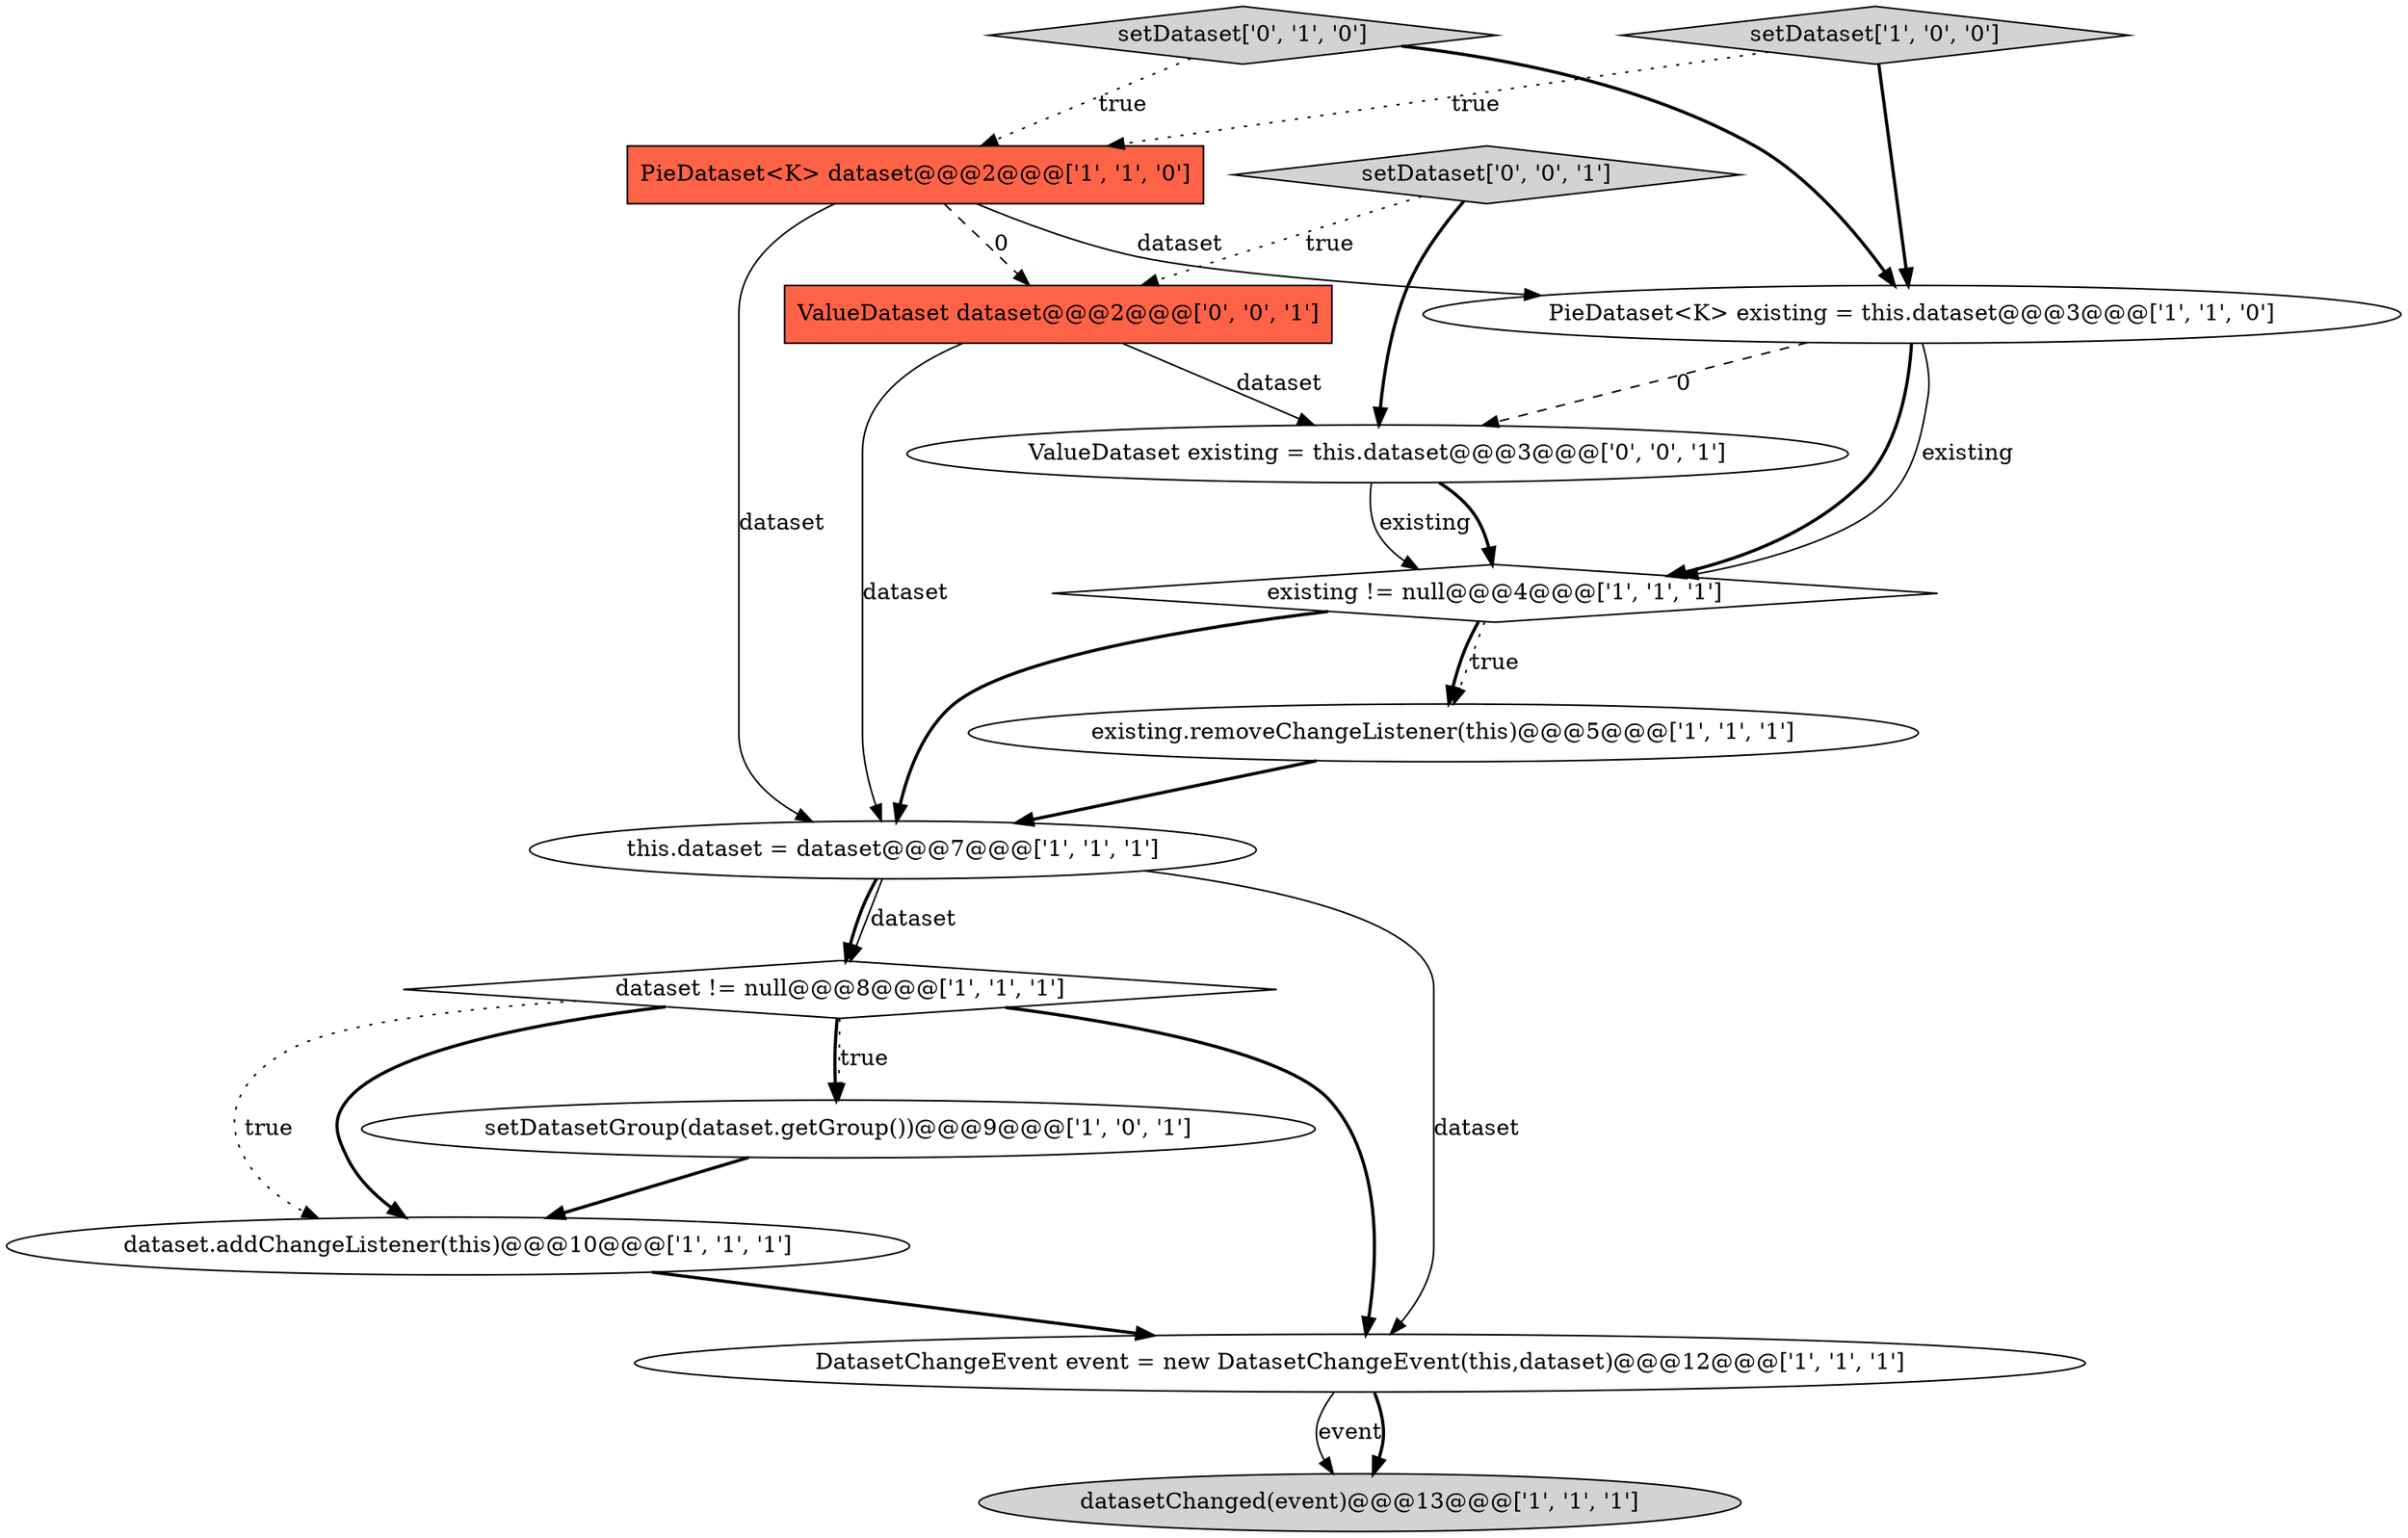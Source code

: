 digraph {
4 [style = filled, label = "datasetChanged(event)@@@13@@@['1', '1', '1']", fillcolor = lightgray, shape = ellipse image = "AAA0AAABBB1BBB"];
3 [style = filled, label = "setDataset['1', '0', '0']", fillcolor = lightgray, shape = diamond image = "AAA0AAABBB1BBB"];
7 [style = filled, label = "dataset != null@@@8@@@['1', '1', '1']", fillcolor = white, shape = diamond image = "AAA0AAABBB1BBB"];
13 [style = filled, label = "setDataset['0', '0', '1']", fillcolor = lightgray, shape = diamond image = "AAA0AAABBB3BBB"];
2 [style = filled, label = "dataset.addChangeListener(this)@@@10@@@['1', '1', '1']", fillcolor = white, shape = ellipse image = "AAA0AAABBB1BBB"];
9 [style = filled, label = "PieDataset<K> dataset@@@2@@@['1', '1', '0']", fillcolor = tomato, shape = box image = "AAA0AAABBB1BBB"];
0 [style = filled, label = "existing != null@@@4@@@['1', '1', '1']", fillcolor = white, shape = diamond image = "AAA0AAABBB1BBB"];
8 [style = filled, label = "DatasetChangeEvent event = new DatasetChangeEvent(this,dataset)@@@12@@@['1', '1', '1']", fillcolor = white, shape = ellipse image = "AAA0AAABBB1BBB"];
1 [style = filled, label = "PieDataset<K> existing = this.dataset@@@3@@@['1', '1', '0']", fillcolor = white, shape = ellipse image = "AAA0AAABBB1BBB"];
6 [style = filled, label = "setDatasetGroup(dataset.getGroup())@@@9@@@['1', '0', '1']", fillcolor = white, shape = ellipse image = "AAA0AAABBB1BBB"];
12 [style = filled, label = "ValueDataset dataset@@@2@@@['0', '0', '1']", fillcolor = tomato, shape = box image = "AAA0AAABBB3BBB"];
10 [style = filled, label = "this.dataset = dataset@@@7@@@['1', '1', '1']", fillcolor = white, shape = ellipse image = "AAA0AAABBB1BBB"];
14 [style = filled, label = "ValueDataset existing = this.dataset@@@3@@@['0', '0', '1']", fillcolor = white, shape = ellipse image = "AAA0AAABBB3BBB"];
11 [style = filled, label = "setDataset['0', '1', '0']", fillcolor = lightgray, shape = diamond image = "AAA0AAABBB2BBB"];
5 [style = filled, label = "existing.removeChangeListener(this)@@@5@@@['1', '1', '1']", fillcolor = white, shape = ellipse image = "AAA0AAABBB1BBB"];
5->10 [style = bold, label=""];
7->2 [style = dotted, label="true"];
7->6 [style = dotted, label="true"];
0->5 [style = dotted, label="true"];
3->1 [style = bold, label=""];
13->12 [style = dotted, label="true"];
1->14 [style = dashed, label="0"];
11->1 [style = bold, label=""];
9->1 [style = solid, label="dataset"];
10->7 [style = solid, label="dataset"];
12->10 [style = solid, label="dataset"];
12->14 [style = solid, label="dataset"];
11->9 [style = dotted, label="true"];
1->0 [style = bold, label=""];
3->9 [style = dotted, label="true"];
7->8 [style = bold, label=""];
10->7 [style = bold, label=""];
6->2 [style = bold, label=""];
9->10 [style = solid, label="dataset"];
0->10 [style = bold, label=""];
14->0 [style = solid, label="existing"];
14->0 [style = bold, label=""];
7->2 [style = bold, label=""];
8->4 [style = solid, label="event"];
7->6 [style = bold, label=""];
1->0 [style = solid, label="existing"];
9->12 [style = dashed, label="0"];
8->4 [style = bold, label=""];
10->8 [style = solid, label="dataset"];
13->14 [style = bold, label=""];
2->8 [style = bold, label=""];
0->5 [style = bold, label=""];
}
